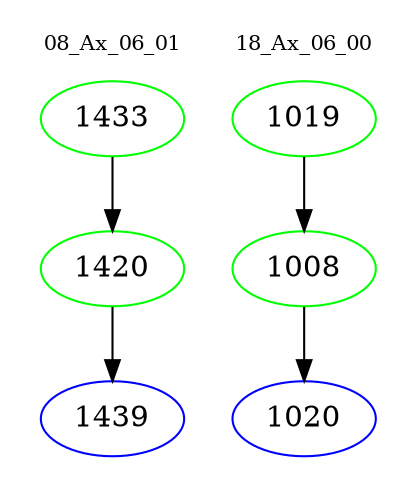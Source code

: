 digraph{
subgraph cluster_0 {
color = white
label = "08_Ax_06_01";
fontsize=10;
T0_1433 [label="1433", color="green"]
T0_1433 -> T0_1420 [color="black"]
T0_1420 [label="1420", color="green"]
T0_1420 -> T0_1439 [color="black"]
T0_1439 [label="1439", color="blue"]
}
subgraph cluster_1 {
color = white
label = "18_Ax_06_00";
fontsize=10;
T1_1019 [label="1019", color="green"]
T1_1019 -> T1_1008 [color="black"]
T1_1008 [label="1008", color="green"]
T1_1008 -> T1_1020 [color="black"]
T1_1020 [label="1020", color="blue"]
}
}
